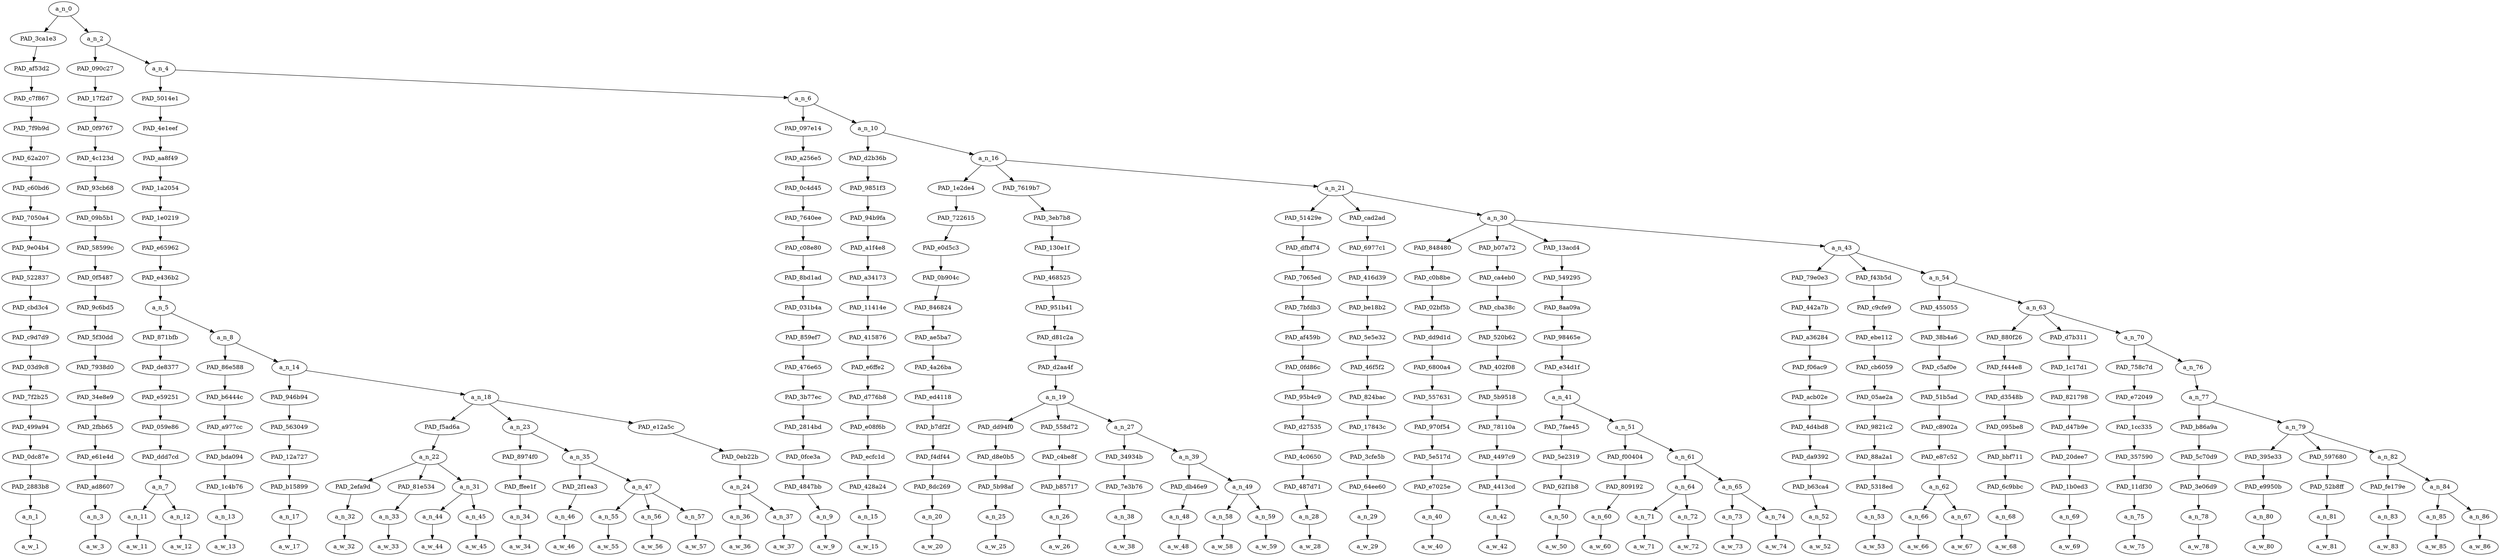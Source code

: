 strict digraph "" {
	a_n_0	[div_dir=-1,
		index=0,
		level=18,
		pos="3.1825237509645063,18!",
		text_span="[0, 1, 2, 3, 4, 5, 6, 7, 8, 9, 10, 11, 12, 13, 14, 15, 16, 17, 18, 19, 20, 21, 22, 23, 24, 25, 26, 27, 28, 29, 30, 31, 32, 33, 34, \
35, 36, 37, 38, 39, 40, 41, 42, 43, 44, 45, 46, 47, 48]",
		value=1.00000000];
	PAD_3ca1e3	[div_dir=-1,
		index=0,
		level=17,
		pos="0.0,17!",
		text_span="[0]",
		value=0.01261893];
	a_n_0 -> PAD_3ca1e3;
	a_n_2	[div_dir=-1,
		index=1,
		level=17,
		pos="6.365047501929013,17!",
		text_span="[1, 2, 3, 4, 5, 6, 7, 8, 9, 10, 11, 12, 13, 14, 15, 16, 17, 18, 19, 20, 21, 22, 23, 24, 25, 26, 27, 28, 29, 30, 31, 32, 33, 34, \
35, 36, 37, 38, 39, 40, 41, 42, 43, 44, 45, 46, 47, 48]",
		value=0.98727692];
	a_n_0 -> a_n_2;
	PAD_af53d2	[div_dir=-1,
		index=0,
		level=16,
		pos="0.0,16!",
		text_span="[0]",
		value=0.01261893];
	PAD_3ca1e3 -> PAD_af53d2;
	PAD_c7f867	[div_dir=-1,
		index=0,
		level=15,
		pos="0.0,15!",
		text_span="[0]",
		value=0.01261893];
	PAD_af53d2 -> PAD_c7f867;
	PAD_7f9b9d	[div_dir=-1,
		index=0,
		level=14,
		pos="0.0,14!",
		text_span="[0]",
		value=0.01261893];
	PAD_c7f867 -> PAD_7f9b9d;
	PAD_62a207	[div_dir=-1,
		index=0,
		level=13,
		pos="0.0,13!",
		text_span="[0]",
		value=0.01261893];
	PAD_7f9b9d -> PAD_62a207;
	PAD_c60bd6	[div_dir=-1,
		index=0,
		level=12,
		pos="0.0,12!",
		text_span="[0]",
		value=0.01261893];
	PAD_62a207 -> PAD_c60bd6;
	PAD_7050a4	[div_dir=-1,
		index=0,
		level=11,
		pos="0.0,11!",
		text_span="[0]",
		value=0.01261893];
	PAD_c60bd6 -> PAD_7050a4;
	PAD_9e04b4	[div_dir=-1,
		index=0,
		level=10,
		pos="0.0,10!",
		text_span="[0]",
		value=0.01261893];
	PAD_7050a4 -> PAD_9e04b4;
	PAD_522837	[div_dir=-1,
		index=0,
		level=9,
		pos="0.0,9!",
		text_span="[0]",
		value=0.01261893];
	PAD_9e04b4 -> PAD_522837;
	PAD_cbd3c4	[div_dir=-1,
		index=0,
		level=8,
		pos="0.0,8!",
		text_span="[0]",
		value=0.01261893];
	PAD_522837 -> PAD_cbd3c4;
	PAD_c9d7d9	[div_dir=-1,
		index=0,
		level=7,
		pos="0.0,7!",
		text_span="[0]",
		value=0.01261893];
	PAD_cbd3c4 -> PAD_c9d7d9;
	PAD_03d9c8	[div_dir=-1,
		index=0,
		level=6,
		pos="0.0,6!",
		text_span="[0]",
		value=0.01261893];
	PAD_c9d7d9 -> PAD_03d9c8;
	PAD_7f2b25	[div_dir=-1,
		index=0,
		level=5,
		pos="0.0,5!",
		text_span="[0]",
		value=0.01261893];
	PAD_03d9c8 -> PAD_7f2b25;
	PAD_499a94	[div_dir=-1,
		index=0,
		level=4,
		pos="0.0,4!",
		text_span="[0]",
		value=0.01261893];
	PAD_7f2b25 -> PAD_499a94;
	PAD_0dc87e	[div_dir=-1,
		index=0,
		level=3,
		pos="0.0,3!",
		text_span="[0]",
		value=0.01261893];
	PAD_499a94 -> PAD_0dc87e;
	PAD_2883b8	[div_dir=-1,
		index=0,
		level=2,
		pos="0.0,2!",
		text_span="[0]",
		value=0.01261893];
	PAD_0dc87e -> PAD_2883b8;
	a_n_1	[div_dir=-1,
		index=0,
		level=1,
		pos="0.0,1!",
		text_span="[0]",
		value=0.01261893];
	PAD_2883b8 -> a_n_1;
	a_w_1	[div_dir=0,
		index=0,
		level=0,
		pos="0,0!",
		text_span="[0]",
		value=there];
	a_n_1 -> a_w_1;
	PAD_090c27	[div_dir=1,
		index=1,
		level=16,
		pos="1.0,16!",
		text_span="[1]",
		value=0.01322833];
	a_n_2 -> PAD_090c27;
	a_n_4	[div_dir=-1,
		index=2,
		level=16,
		pos="11.730095003858025,16!",
		text_span="[2, 3, 4, 5, 6, 7, 8, 9, 10, 11, 12, 13, 14, 15, 16, 17, 18, 19, 20, 21, 22, 23, 24, 25, 26, 27, 28, 29, 30, 31, 32, 33, 34, 35, \
36, 37, 38, 39, 40, 41, 42, 43, 44, 45, 46, 47, 48]",
		value=0.97394465];
	a_n_2 -> a_n_4;
	PAD_17f2d7	[div_dir=1,
		index=1,
		level=15,
		pos="1.0,15!",
		text_span="[1]",
		value=0.01322833];
	PAD_090c27 -> PAD_17f2d7;
	PAD_0f9767	[div_dir=1,
		index=1,
		level=14,
		pos="1.0,14!",
		text_span="[1]",
		value=0.01322833];
	PAD_17f2d7 -> PAD_0f9767;
	PAD_4c123d	[div_dir=1,
		index=1,
		level=13,
		pos="1.0,13!",
		text_span="[1]",
		value=0.01322833];
	PAD_0f9767 -> PAD_4c123d;
	PAD_93cb68	[div_dir=1,
		index=1,
		level=12,
		pos="1.0,12!",
		text_span="[1]",
		value=0.01322833];
	PAD_4c123d -> PAD_93cb68;
	PAD_09b5b1	[div_dir=1,
		index=1,
		level=11,
		pos="1.0,11!",
		text_span="[1]",
		value=0.01322833];
	PAD_93cb68 -> PAD_09b5b1;
	PAD_58599c	[div_dir=1,
		index=1,
		level=10,
		pos="1.0,10!",
		text_span="[1]",
		value=0.01322833];
	PAD_09b5b1 -> PAD_58599c;
	PAD_0f5487	[div_dir=1,
		index=1,
		level=9,
		pos="1.0,9!",
		text_span="[1]",
		value=0.01322833];
	PAD_58599c -> PAD_0f5487;
	PAD_9c6bd5	[div_dir=1,
		index=1,
		level=8,
		pos="1.0,8!",
		text_span="[1]",
		value=0.01322833];
	PAD_0f5487 -> PAD_9c6bd5;
	PAD_5f30dd	[div_dir=1,
		index=1,
		level=7,
		pos="1.0,7!",
		text_span="[1]",
		value=0.01322833];
	PAD_9c6bd5 -> PAD_5f30dd;
	PAD_7938d0	[div_dir=1,
		index=1,
		level=6,
		pos="1.0,6!",
		text_span="[1]",
		value=0.01322833];
	PAD_5f30dd -> PAD_7938d0;
	PAD_34e8e9	[div_dir=1,
		index=1,
		level=5,
		pos="1.0,5!",
		text_span="[1]",
		value=0.01322833];
	PAD_7938d0 -> PAD_34e8e9;
	PAD_2fbb65	[div_dir=1,
		index=1,
		level=4,
		pos="1.0,4!",
		text_span="[1]",
		value=0.01322833];
	PAD_34e8e9 -> PAD_2fbb65;
	PAD_e61e4d	[div_dir=1,
		index=1,
		level=3,
		pos="1.0,3!",
		text_span="[1]",
		value=0.01322833];
	PAD_2fbb65 -> PAD_e61e4d;
	PAD_ad8607	[div_dir=1,
		index=1,
		level=2,
		pos="1.0,2!",
		text_span="[1]",
		value=0.01322833];
	PAD_e61e4d -> PAD_ad8607;
	a_n_3	[div_dir=1,
		index=1,
		level=1,
		pos="1.0,1!",
		text_span="[1]",
		value=0.01322833];
	PAD_ad8607 -> a_n_3;
	a_w_3	[div_dir=0,
		index=1,
		level=0,
		pos="1,0!",
		text_span="[1]",
		value=is];
	a_n_3 -> a_w_3;
	PAD_5014e1	[div_dir=1,
		index=2,
		level=15,
		pos="4.305555555555555,15!",
		text_span="[2, 3, 4, 5, 6, 7, 8, 9, 10, 11, 12, 13, 14, 15, 16]",
		value=0.35395622];
	a_n_4 -> PAD_5014e1;
	a_n_6	[div_dir=-1,
		index=3,
		level=15,
		pos="19.154634452160494,15!",
		text_span="[17, 18, 19, 20, 21, 22, 23, 24, 25, 26, 27, 28, 29, 30, 31, 32, 33, 34, 35, 36, 37, 38, 39, 40, 41, 42, 43, 44, 45, 46, 47, 48]",
		value=0.61987760];
	a_n_4 -> a_n_6;
	PAD_4e1eef	[div_dir=1,
		index=2,
		level=14,
		pos="4.305555555555555,14!",
		text_span="[2, 3, 4, 5, 6, 7, 8, 9, 10, 11, 12, 13, 14, 15, 16]",
		value=0.35395622];
	PAD_5014e1 -> PAD_4e1eef;
	PAD_aa8f49	[div_dir=1,
		index=2,
		level=13,
		pos="4.305555555555555,13!",
		text_span="[2, 3, 4, 5, 6, 7, 8, 9, 10, 11, 12, 13, 14, 15, 16]",
		value=0.35395622];
	PAD_4e1eef -> PAD_aa8f49;
	PAD_1a2054	[div_dir=1,
		index=2,
		level=12,
		pos="4.305555555555555,12!",
		text_span="[2, 3, 4, 5, 6, 7, 8, 9, 10, 11, 12, 13, 14, 15, 16]",
		value=0.35395622];
	PAD_aa8f49 -> PAD_1a2054;
	PAD_1e0219	[div_dir=1,
		index=2,
		level=11,
		pos="4.305555555555555,11!",
		text_span="[2, 3, 4, 5, 6, 7, 8, 9, 10, 11, 12, 13, 14, 15, 16]",
		value=0.35395622];
	PAD_1a2054 -> PAD_1e0219;
	PAD_e65962	[div_dir=1,
		index=2,
		level=10,
		pos="4.305555555555555,10!",
		text_span="[2, 3, 4, 5, 6, 7, 8, 9, 10, 11, 12, 13, 14, 15, 16]",
		value=0.35395622];
	PAD_1e0219 -> PAD_e65962;
	PAD_e436b2	[div_dir=1,
		index=2,
		level=9,
		pos="4.305555555555555,9!",
		text_span="[2, 3, 4, 5, 6, 7, 8, 9, 10, 11, 12, 13, 14, 15, 16]",
		value=0.35395622];
	PAD_e65962 -> PAD_e436b2;
	a_n_5	[div_dir=1,
		index=2,
		level=8,
		pos="4.305555555555555,8!",
		text_span="[2, 3, 4, 5, 6, 7, 8, 9, 10, 11, 12, 13, 14, 15, 16]",
		value=0.35395622];
	PAD_e436b2 -> a_n_5;
	PAD_871bfb	[div_dir=-1,
		index=2,
		level=7,
		pos="2.5,7!",
		text_span="[2, 3]",
		value=0.11842342];
	a_n_5 -> PAD_871bfb;
	a_n_8	[div_dir=1,
		index=3,
		level=7,
		pos="6.111111111111111,7!",
		text_span="[4, 5, 6, 7, 8, 9, 10, 11, 12, 13, 14, 15, 16]",
		value=0.23549326];
	a_n_5 -> a_n_8;
	PAD_de8377	[div_dir=-1,
		index=2,
		level=6,
		pos="2.5,6!",
		text_span="[2, 3]",
		value=0.11842342];
	PAD_871bfb -> PAD_de8377;
	PAD_e59251	[div_dir=-1,
		index=2,
		level=5,
		pos="2.5,5!",
		text_span="[2, 3]",
		value=0.11842342];
	PAD_de8377 -> PAD_e59251;
	PAD_059e86	[div_dir=-1,
		index=2,
		level=4,
		pos="2.5,4!",
		text_span="[2, 3]",
		value=0.11842342];
	PAD_e59251 -> PAD_059e86;
	PAD_ddd7cd	[div_dir=-1,
		index=2,
		level=3,
		pos="2.5,3!",
		text_span="[2, 3]",
		value=0.11842342];
	PAD_059e86 -> PAD_ddd7cd;
	a_n_7	[div_dir=-1,
		index=2,
		level=2,
		pos="2.5,2!",
		text_span="[2, 3]",
		value=0.11842342];
	PAD_ddd7cd -> a_n_7;
	a_n_11	[div_dir=1,
		index=2,
		level=1,
		pos="2.0,1!",
		text_span="[2]",
		value=0.01688045];
	a_n_7 -> a_n_11;
	a_n_12	[div_dir=-1,
		index=3,
		level=1,
		pos="3.0,1!",
		text_span="[3]",
		value=0.10147511];
	a_n_7 -> a_n_12;
	a_w_11	[div_dir=0,
		index=2,
		level=0,
		pos="2,0!",
		text_span="[2]",
		value=a];
	a_n_11 -> a_w_11;
	a_w_12	[div_dir=0,
		index=3,
		level=0,
		pos="3,0!",
		text_span="[3]",
		value=yid];
	a_n_12 -> a_w_12;
	PAD_86e588	[div_dir=-1,
		index=3,
		level=6,
		pos="4.0,6!",
		text_span="[4]",
		value=0.02625760];
	a_n_8 -> PAD_86e588;
	a_n_14	[div_dir=1,
		index=4,
		level=6,
		pos="8.222222222222221,6!",
		text_span="[5, 6, 7, 8, 9, 10, 11, 12, 13, 14, 15, 16]",
		value=0.20915876];
	a_n_8 -> a_n_14;
	PAD_b6444c	[div_dir=-1,
		index=3,
		level=5,
		pos="4.0,5!",
		text_span="[4]",
		value=0.02625760];
	PAD_86e588 -> PAD_b6444c;
	PAD_a977cc	[div_dir=-1,
		index=3,
		level=4,
		pos="4.0,4!",
		text_span="[4]",
		value=0.02625760];
	PAD_b6444c -> PAD_a977cc;
	PAD_bda094	[div_dir=-1,
		index=3,
		level=3,
		pos="4.0,3!",
		text_span="[4]",
		value=0.02625760];
	PAD_a977cc -> PAD_bda094;
	PAD_1c4b76	[div_dir=-1,
		index=3,
		level=2,
		pos="4.0,2!",
		text_span="[4]",
		value=0.02625760];
	PAD_bda094 -> PAD_1c4b76;
	a_n_13	[div_dir=-1,
		index=4,
		level=1,
		pos="4.0,1!",
		text_span="[4]",
		value=0.02625760];
	PAD_1c4b76 -> a_n_13;
	a_w_13	[div_dir=0,
		index=4,
		level=0,
		pos="4,0!",
		text_span="[4]",
		value=involved];
	a_n_13 -> a_w_13;
	PAD_946b94	[div_dir=-1,
		index=4,
		level=5,
		pos="5.0,5!",
		text_span="[5]",
		value=0.01380274];
	a_n_14 -> PAD_946b94;
	a_n_18	[div_dir=1,
		index=5,
		level=5,
		pos="11.444444444444445,5!",
		text_span="[6, 7, 8, 9, 10, 11, 12, 13, 14, 15, 16]",
		value=0.19527059];
	a_n_14 -> a_n_18;
	PAD_563049	[div_dir=-1,
		index=4,
		level=4,
		pos="5.0,4!",
		text_span="[5]",
		value=0.01380274];
	PAD_946b94 -> PAD_563049;
	PAD_12a727	[div_dir=-1,
		index=4,
		level=3,
		pos="5.0,3!",
		text_span="[5]",
		value=0.01380274];
	PAD_563049 -> PAD_12a727;
	PAD_b15899	[div_dir=-1,
		index=4,
		level=2,
		pos="5.0,2!",
		text_span="[5]",
		value=0.01380274];
	PAD_12a727 -> PAD_b15899;
	a_n_17	[div_dir=-1,
		index=5,
		level=1,
		pos="5.0,1!",
		text_span="[5]",
		value=0.01380274];
	PAD_b15899 -> a_n_17;
	a_w_17	[div_dir=0,
		index=5,
		level=0,
		pos="5,0!",
		text_span="[5]",
		value=in];
	a_n_17 -> a_w_17;
	PAD_f5ad6a	[div_dir=1,
		index=5,
		level=4,
		pos="7.833333333333333,4!",
		text_span="[6, 7, 8, 9]",
		value=0.06428043];
	a_n_18 -> PAD_f5ad6a;
	a_n_23	[div_dir=1,
		index=6,
		level=4,
		pos="11.0,4!",
		text_span="[10, 11, 12, 13, 14]",
		value=0.08959785];
	a_n_18 -> a_n_23;
	PAD_e12a5c	[div_dir=1,
		index=7,
		level=4,
		pos="15.5,4!",
		text_span="[15, 16]",
		value=0.04129915];
	a_n_18 -> PAD_e12a5c;
	a_n_22	[div_dir=1,
		index=5,
		level=3,
		pos="7.833333333333333,3!",
		text_span="[6, 7, 8, 9]",
		value=0.06428043];
	PAD_f5ad6a -> a_n_22;
	PAD_2efa9d	[div_dir=1,
		index=6,
		level=2,
		pos="8.0,2!",
		text_span="[8]",
		value=0.01971025];
	a_n_22 -> PAD_2efa9d;
	PAD_81e534	[div_dir=1,
		index=7,
		level=2,
		pos="9.0,2!",
		text_span="[9]",
		value=0.01976212];
	a_n_22 -> PAD_81e534;
	a_n_31	[div_dir=1,
		index=5,
		level=2,
		pos="6.5,2!",
		text_span="[6, 7]",
		value=0.02475933];
	a_n_22 -> a_n_31;
	a_n_32	[div_dir=1,
		index=8,
		level=1,
		pos="8.0,1!",
		text_span="[8]",
		value=0.01971025];
	PAD_2efa9d -> a_n_32;
	a_w_32	[div_dir=0,
		index=8,
		level=0,
		pos="8,0!",
		text_span="[8]",
		value=breaking];
	a_n_32 -> a_w_32;
	a_n_33	[div_dir=1,
		index=9,
		level=1,
		pos="9.0,1!",
		text_span="[9]",
		value=0.01976212];
	PAD_81e534 -> a_n_33;
	a_w_33	[div_dir=0,
		index=9,
		level=0,
		pos="9,0!",
		text_span="[9]",
		value=story];
	a_n_33 -> a_w_33;
	a_n_44	[div_dir=1,
		index=6,
		level=1,
		pos="6.0,1!",
		text_span="[6]",
		value=0.01125470];
	a_n_31 -> a_n_44;
	a_n_45	[div_dir=1,
		index=7,
		level=1,
		pos="7.0,1!",
		text_span="[7]",
		value=0.01346722];
	a_n_31 -> a_n_45;
	a_w_44	[div_dir=0,
		index=6,
		level=0,
		pos="6,0!",
		text_span="[6]",
		value=very];
	a_n_44 -> a_w_44;
	a_w_45	[div_dir=0,
		index=7,
		level=0,
		pos="7,0!",
		text_span="[7]",
		value=single];
	a_n_45 -> a_w_45;
	PAD_8974f0	[div_dir=1,
		index=6,
		level=3,
		pos="10.0,3!",
		text_span="[10]",
		value=0.01116683];
	a_n_23 -> PAD_8974f0;
	a_n_35	[div_dir=1,
		index=7,
		level=3,
		pos="12.0,3!",
		text_span="[11, 12, 13, 14]",
		value=0.07836369];
	a_n_23 -> a_n_35;
	PAD_ffee1f	[div_dir=1,
		index=8,
		level=2,
		pos="10.0,2!",
		text_span="[10]",
		value=0.01116683];
	PAD_8974f0 -> PAD_ffee1f;
	a_n_34	[div_dir=1,
		index=10,
		level=1,
		pos="10.0,1!",
		text_span="[10]",
		value=0.01116683];
	PAD_ffee1f -> a_n_34;
	a_w_34	[div_dir=0,
		index=10,
		level=0,
		pos="10,0!",
		text_span="[10]",
		value=out];
	a_n_34 -> a_w_34;
	PAD_2f1ea3	[div_dir=1,
		index=9,
		level=2,
		pos="11.0,2!",
		text_span="[11]",
		value=0.00943707];
	a_n_35 -> PAD_2f1ea3;
	a_n_47	[div_dir=1,
		index=10,
		level=2,
		pos="13.0,2!",
		text_span="[12, 13, 14]",
		value=0.06885879];
	a_n_35 -> a_n_47;
	a_n_46	[div_dir=1,
		index=11,
		level=1,
		pos="11.0,1!",
		text_span="[11]",
		value=0.00943707];
	PAD_2f1ea3 -> a_n_46;
	a_w_46	[div_dir=0,
		index=11,
		level=0,
		pos="11,0!",
		text_span="[11]",
		value=of];
	a_n_46 -> a_w_46;
	a_n_55	[div_dir=1,
		index=12,
		level=1,
		pos="12.0,1!",
		text_span="[12]",
		value=0.01263789];
	a_n_47 -> a_n_55;
	a_n_56	[div_dir=-1,
		index=13,
		level=1,
		pos="13.0,1!",
		text_span="[13]",
		value=0.03029195];
	a_n_47 -> a_n_56;
	a_n_57	[div_dir=1,
		index=14,
		level=1,
		pos="14.0,1!",
		text_span="[14]",
		value=0.02585670];
	a_n_47 -> a_n_57;
	a_w_55	[div_dir=0,
		index=12,
		level=0,
		pos="12,0!",
		text_span="[12]",
		value=the];
	a_n_55 -> a_w_55;
	a_w_56	[div_dir=0,
		index=13,
		level=0,
		pos="13,0!",
		text_span="[13]",
		value=white];
	a_n_56 -> a_w_56;
	a_w_57	[div_dir=0,
		index=14,
		level=0,
		pos="14,0!",
		text_span="[14]",
		value=house];
	a_n_57 -> a_w_57;
	PAD_0eb22b	[div_dir=1,
		index=8,
		level=3,
		pos="15.5,3!",
		text_span="[15, 16]",
		value=0.04129915];
	PAD_e12a5c -> PAD_0eb22b;
	a_n_24	[div_dir=1,
		index=11,
		level=2,
		pos="15.5,2!",
		text_span="[15, 16]",
		value=0.04129915];
	PAD_0eb22b -> a_n_24;
	a_n_36	[div_dir=1,
		index=15,
		level=1,
		pos="15.0,1!",
		text_span="[15]",
		value=0.01453785];
	a_n_24 -> a_n_36;
	a_n_37	[div_dir=1,
		index=16,
		level=1,
		pos="16.0,1!",
		text_span="[16]",
		value=0.02671797];
	a_n_24 -> a_n_37;
	a_w_36	[div_dir=0,
		index=15,
		level=0,
		pos="15,0!",
		text_span="[15]",
		value=it];
	a_n_36 -> a_w_36;
	a_w_37	[div_dir=0,
		index=16,
		level=0,
		pos="16,0!",
		text_span="[16]",
		value=interesting];
	a_n_37 -> a_w_37;
	PAD_097e14	[div_dir=1,
		index=3,
		level=14,
		pos="17.0,14!",
		text_span="[17]",
		value=0.02983910];
	a_n_6 -> PAD_097e14;
	a_n_10	[div_dir=-1,
		index=4,
		level=14,
		pos="21.309268904320987,14!",
		text_span="[18, 19, 20, 21, 22, 23, 24, 25, 26, 27, 28, 29, 30, 31, 32, 33, 34, 35, 36, 37, 38, 39, 40, 41, 42, 43, 44, 45, 46, 47, 48]",
		value=0.58987976];
	a_n_6 -> a_n_10;
	PAD_a256e5	[div_dir=1,
		index=3,
		level=13,
		pos="17.0,13!",
		text_span="[17]",
		value=0.02983910];
	PAD_097e14 -> PAD_a256e5;
	PAD_0c4d45	[div_dir=1,
		index=3,
		level=12,
		pos="17.0,12!",
		text_span="[17]",
		value=0.02983910];
	PAD_a256e5 -> PAD_0c4d45;
	PAD_7640ee	[div_dir=1,
		index=3,
		level=11,
		pos="17.0,11!",
		text_span="[17]",
		value=0.02983910];
	PAD_0c4d45 -> PAD_7640ee;
	PAD_c08e80	[div_dir=1,
		index=3,
		level=10,
		pos="17.0,10!",
		text_span="[17]",
		value=0.02983910];
	PAD_7640ee -> PAD_c08e80;
	PAD_8bd1ad	[div_dir=1,
		index=3,
		level=9,
		pos="17.0,9!",
		text_span="[17]",
		value=0.02983910];
	PAD_c08e80 -> PAD_8bd1ad;
	PAD_031b4a	[div_dir=1,
		index=3,
		level=8,
		pos="17.0,8!",
		text_span="[17]",
		value=0.02983910];
	PAD_8bd1ad -> PAD_031b4a;
	PAD_859ef7	[div_dir=1,
		index=4,
		level=7,
		pos="17.0,7!",
		text_span="[17]",
		value=0.02983910];
	PAD_031b4a -> PAD_859ef7;
	PAD_476e65	[div_dir=1,
		index=5,
		level=6,
		pos="17.0,6!",
		text_span="[17]",
		value=0.02983910];
	PAD_859ef7 -> PAD_476e65;
	PAD_3b77ec	[div_dir=1,
		index=6,
		level=5,
		pos="17.0,5!",
		text_span="[17]",
		value=0.02983910];
	PAD_476e65 -> PAD_3b77ec;
	PAD_2814bd	[div_dir=1,
		index=8,
		level=4,
		pos="17.0,4!",
		text_span="[17]",
		value=0.02983910];
	PAD_3b77ec -> PAD_2814bd;
	PAD_0fce3a	[div_dir=1,
		index=9,
		level=3,
		pos="17.0,3!",
		text_span="[17]",
		value=0.02983910];
	PAD_2814bd -> PAD_0fce3a;
	PAD_4847bb	[div_dir=1,
		index=12,
		level=2,
		pos="17.0,2!",
		text_span="[17]",
		value=0.02983910];
	PAD_0fce3a -> PAD_4847bb;
	a_n_9	[div_dir=1,
		index=17,
		level=1,
		pos="17.0,1!",
		text_span="[17]",
		value=0.02983910];
	PAD_4847bb -> a_n_9;
	a_w_9	[div_dir=0,
		index=17,
		level=0,
		pos="17,0!",
		text_span="[17]",
		value=that];
	a_n_9 -> a_w_9;
	PAD_d2b36b	[div_dir=-1,
		index=4,
		level=13,
		pos="18.0,13!",
		text_span="[18]",
		value=0.12116012];
	a_n_10 -> PAD_d2b36b;
	a_n_16	[div_dir=1,
		index=5,
		level=13,
		pos="24.618537808641975,13!",
		text_span="[19, 20, 21, 22, 23, 24, 25, 26, 27, 28, 29, 30, 31, 32, 33, 34, 35, 36, 37, 38, 39, 40, 41, 42, 43, 44, 45, 46, 47, 48]",
		value=0.46852657];
	a_n_10 -> a_n_16;
	PAD_9851f3	[div_dir=-1,
		index=4,
		level=12,
		pos="18.0,12!",
		text_span="[18]",
		value=0.12116012];
	PAD_d2b36b -> PAD_9851f3;
	PAD_94b9fa	[div_dir=-1,
		index=4,
		level=11,
		pos="18.0,11!",
		text_span="[18]",
		value=0.12116012];
	PAD_9851f3 -> PAD_94b9fa;
	PAD_a1f4e8	[div_dir=-1,
		index=4,
		level=10,
		pos="18.0,10!",
		text_span="[18]",
		value=0.12116012];
	PAD_94b9fa -> PAD_a1f4e8;
	PAD_a34173	[div_dir=-1,
		index=4,
		level=9,
		pos="18.0,9!",
		text_span="[18]",
		value=0.12116012];
	PAD_a1f4e8 -> PAD_a34173;
	PAD_11414e	[div_dir=-1,
		index=4,
		level=8,
		pos="18.0,8!",
		text_span="[18]",
		value=0.12116012];
	PAD_a34173 -> PAD_11414e;
	PAD_415876	[div_dir=-1,
		index=5,
		level=7,
		pos="18.0,7!",
		text_span="[18]",
		value=0.12116012];
	PAD_11414e -> PAD_415876;
	PAD_e6ffe2	[div_dir=-1,
		index=6,
		level=6,
		pos="18.0,6!",
		text_span="[18]",
		value=0.12116012];
	PAD_415876 -> PAD_e6ffe2;
	PAD_d776b8	[div_dir=-1,
		index=7,
		level=5,
		pos="18.0,5!",
		text_span="[18]",
		value=0.12116012];
	PAD_e6ffe2 -> PAD_d776b8;
	PAD_e08f6b	[div_dir=-1,
		index=9,
		level=4,
		pos="18.0,4!",
		text_span="[18]",
		value=0.12116012];
	PAD_d776b8 -> PAD_e08f6b;
	PAD_ecfc1d	[div_dir=-1,
		index=10,
		level=3,
		pos="18.0,3!",
		text_span="[18]",
		value=0.12116012];
	PAD_e08f6b -> PAD_ecfc1d;
	PAD_428a24	[div_dir=-1,
		index=13,
		level=2,
		pos="18.0,2!",
		text_span="[18]",
		value=0.12116012];
	PAD_ecfc1d -> PAD_428a24;
	a_n_15	[div_dir=-1,
		index=18,
		level=1,
		pos="18.0,1!",
		text_span="[18]",
		value=0.12116012];
	PAD_428a24 -> a_n_15;
	a_w_15	[div_dir=0,
		index=18,
		level=0,
		pos="18,0!",
		text_span="[18]",
		value=jews];
	a_n_15 -> a_w_15;
	PAD_1e2de4	[div_dir=1,
		index=6,
		level=12,
		pos="25.0,12!",
		text_span="[25]",
		value=0.01064481];
	a_n_16 -> PAD_1e2de4;
	PAD_7619b7	[div_dir=1,
		index=5,
		level=12,
		pos="20.291666666666668,12!",
		text_span="[19, 20, 21, 22, 23, 24]",
		value=0.11198566];
	a_n_16 -> PAD_7619b7;
	a_n_21	[div_dir=-1,
		index=7,
		level=12,
		pos="28.563946759259256,12!",
		text_span="[26, 27, 28, 29, 30, 31, 32, 33, 34, 35, 36, 37, 38, 39, 40, 41, 42, 43, 44, 45, 46, 47, 48]",
		value=0.34588766];
	a_n_16 -> a_n_21;
	PAD_722615	[div_dir=1,
		index=6,
		level=11,
		pos="25.0,11!",
		text_span="[25]",
		value=0.01064481];
	PAD_1e2de4 -> PAD_722615;
	PAD_e0d5c3	[div_dir=1,
		index=6,
		level=10,
		pos="25.0,10!",
		text_span="[25]",
		value=0.01064481];
	PAD_722615 -> PAD_e0d5c3;
	PAD_0b904c	[div_dir=1,
		index=6,
		level=9,
		pos="25.0,9!",
		text_span="[25]",
		value=0.01064481];
	PAD_e0d5c3 -> PAD_0b904c;
	PAD_846824	[div_dir=1,
		index=6,
		level=8,
		pos="25.0,8!",
		text_span="[25]",
		value=0.01064481];
	PAD_0b904c -> PAD_846824;
	PAD_ae5ba7	[div_dir=1,
		index=7,
		level=7,
		pos="25.0,7!",
		text_span="[25]",
		value=0.01064481];
	PAD_846824 -> PAD_ae5ba7;
	PAD_4a26ba	[div_dir=1,
		index=8,
		level=6,
		pos="25.0,6!",
		text_span="[25]",
		value=0.01064481];
	PAD_ae5ba7 -> PAD_4a26ba;
	PAD_ed4118	[div_dir=1,
		index=9,
		level=5,
		pos="25.0,5!",
		text_span="[25]",
		value=0.01064481];
	PAD_4a26ba -> PAD_ed4118;
	PAD_b7df2f	[div_dir=1,
		index=13,
		level=4,
		pos="25.0,4!",
		text_span="[25]",
		value=0.01064481];
	PAD_ed4118 -> PAD_b7df2f;
	PAD_f4df44	[div_dir=1,
		index=15,
		level=3,
		pos="25.0,3!",
		text_span="[25]",
		value=0.01064481];
	PAD_b7df2f -> PAD_f4df44;
	PAD_8dc269	[div_dir=1,
		index=19,
		level=2,
		pos="25.0,2!",
		text_span="[25]",
		value=0.01064481];
	PAD_f4df44 -> PAD_8dc269;
	a_n_20	[div_dir=1,
		index=25,
		level=1,
		pos="25.0,1!",
		text_span="[25]",
		value=0.01064481];
	PAD_8dc269 -> a_n_20;
	a_w_20	[div_dir=0,
		index=25,
		level=0,
		pos="25,0!",
		text_span="[25]",
		value=but];
	a_n_20 -> a_w_20;
	PAD_3eb7b8	[div_dir=1,
		index=5,
		level=11,
		pos="20.291666666666668,11!",
		text_span="[19, 20, 21, 22, 23, 24]",
		value=0.11198566];
	PAD_7619b7 -> PAD_3eb7b8;
	PAD_130e1f	[div_dir=1,
		index=5,
		level=10,
		pos="20.291666666666668,10!",
		text_span="[19, 20, 21, 22, 23, 24]",
		value=0.11198566];
	PAD_3eb7b8 -> PAD_130e1f;
	PAD_468525	[div_dir=1,
		index=5,
		level=9,
		pos="20.291666666666668,9!",
		text_span="[19, 20, 21, 22, 23, 24]",
		value=0.11198566];
	PAD_130e1f -> PAD_468525;
	PAD_951b41	[div_dir=1,
		index=5,
		level=8,
		pos="20.291666666666668,8!",
		text_span="[19, 20, 21, 22, 23, 24]",
		value=0.11198566];
	PAD_468525 -> PAD_951b41;
	PAD_d81c2a	[div_dir=1,
		index=6,
		level=7,
		pos="20.291666666666668,7!",
		text_span="[19, 20, 21, 22, 23, 24]",
		value=0.11198566];
	PAD_951b41 -> PAD_d81c2a;
	PAD_d2aa4f	[div_dir=1,
		index=7,
		level=6,
		pos="20.291666666666668,6!",
		text_span="[19, 20, 21, 22, 23, 24]",
		value=0.11198566];
	PAD_d81c2a -> PAD_d2aa4f;
	a_n_19	[div_dir=1,
		index=8,
		level=5,
		pos="20.291666666666668,5!",
		text_span="[19, 20, 21, 22, 23, 24]",
		value=0.11198566];
	PAD_d2aa4f -> a_n_19;
	PAD_dd94f0	[div_dir=1,
		index=10,
		level=4,
		pos="19.0,4!",
		text_span="[19]",
		value=0.02798391];
	a_n_19 -> PAD_dd94f0;
	PAD_558d72	[div_dir=1,
		index=11,
		level=4,
		pos="20.0,4!",
		text_span="[20]",
		value=0.01350309];
	a_n_19 -> PAD_558d72;
	a_n_27	[div_dir=-1,
		index=12,
		level=4,
		pos="21.875,4!",
		text_span="[21, 22, 23, 24]",
		value=0.07048626];
	a_n_19 -> a_n_27;
	PAD_d8e0b5	[div_dir=1,
		index=11,
		level=3,
		pos="19.0,3!",
		text_span="[19]",
		value=0.02798391];
	PAD_dd94f0 -> PAD_d8e0b5;
	PAD_5b98af	[div_dir=1,
		index=14,
		level=2,
		pos="19.0,2!",
		text_span="[19]",
		value=0.02798391];
	PAD_d8e0b5 -> PAD_5b98af;
	a_n_25	[div_dir=1,
		index=19,
		level=1,
		pos="19.0,1!",
		text_span="[19]",
		value=0.02798391];
	PAD_5b98af -> a_n_25;
	a_w_25	[div_dir=0,
		index=19,
		level=0,
		pos="19,0!",
		text_span="[19]",
		value=are];
	a_n_25 -> a_w_25;
	PAD_c4be8f	[div_dir=1,
		index=12,
		level=3,
		pos="20.0,3!",
		text_span="[20]",
		value=0.01350309];
	PAD_558d72 -> PAD_c4be8f;
	PAD_b85717	[div_dir=1,
		index=15,
		level=2,
		pos="20.0,2!",
		text_span="[20]",
		value=0.01350309];
	PAD_c4be8f -> PAD_b85717;
	a_n_26	[div_dir=1,
		index=20,
		level=1,
		pos="20.0,1!",
		text_span="[20]",
		value=0.01350309];
	PAD_b85717 -> a_n_26;
	a_w_26	[div_dir=0,
		index=20,
		level=0,
		pos="20,0!",
		text_span="[20]",
		value=over];
	a_n_26 -> a_w_26;
	PAD_34934b	[div_dir=1,
		index=13,
		level=3,
		pos="21.0,3!",
		text_span="[21]",
		value=0.01855856];
	a_n_27 -> PAD_34934b;
	a_n_39	[div_dir=-1,
		index=14,
		level=3,
		pos="22.75,3!",
		text_span="[22, 23, 24]",
		value=0.05190541];
	a_n_27 -> a_n_39;
	PAD_7e3b76	[div_dir=1,
		index=16,
		level=2,
		pos="21.0,2!",
		text_span="[21]",
		value=0.01855856];
	PAD_34934b -> PAD_7e3b76;
	a_n_38	[div_dir=1,
		index=21,
		level=1,
		pos="21.0,1!",
		text_span="[21]",
		value=0.01855856];
	PAD_7e3b76 -> a_n_38;
	a_w_38	[div_dir=0,
		index=21,
		level=0,
		pos="21,0!",
		text_span="[21]",
		value=represented];
	a_n_38 -> a_w_38;
	PAD_db46e9	[div_dir=-1,
		index=17,
		level=2,
		pos="22.0,2!",
		text_span="[22]",
		value=0.00932144];
	a_n_39 -> PAD_db46e9;
	a_n_49	[div_dir=-1,
		index=18,
		level=2,
		pos="23.5,2!",
		text_span="[23, 24]",
		value=0.04253333];
	a_n_39 -> a_n_49;
	a_n_48	[div_dir=-1,
		index=22,
		level=1,
		pos="22.0,1!",
		text_span="[22]",
		value=0.00932144];
	PAD_db46e9 -> a_n_48;
	a_w_48	[div_dir=0,
		index=22,
		level=0,
		pos="22,0!",
		text_span="[22]",
		value=in1];
	a_n_48 -> a_w_48;
	a_n_58	[div_dir=-1,
		index=23,
		level=1,
		pos="23.0,1!",
		text_span="[23]",
		value=0.01819208];
	a_n_49 -> a_n_58;
	a_n_59	[div_dir=-1,
		index=24,
		level=1,
		pos="24.0,1!",
		text_span="[24]",
		value=0.02428191];
	a_n_49 -> a_n_59;
	a_w_58	[div_dir=0,
		index=23,
		level=0,
		pos="23,0!",
		text_span="[23]",
		value=our];
	a_n_58 -> a_w_58;
	a_w_59	[div_dir=0,
		index=24,
		level=0,
		pos="24,0!",
		text_span="[24]",
		value=government];
	a_n_59 -> a_w_59;
	PAD_51429e	[div_dir=-1,
		index=7,
		level=11,
		pos="26.0,11!",
		text_span="[26]",
		value=0.00846031];
	a_n_21 -> PAD_51429e;
	PAD_cad2ad	[div_dir=-1,
		index=8,
		level=11,
		pos="27.0,11!",
		text_span="[27]",
		value=0.01322965];
	a_n_21 -> PAD_cad2ad;
	a_n_30	[div_dir=-1,
		index=9,
		level=11,
		pos="32.69184027777778,11!",
		text_span="[28, 29, 30, 31, 32, 33, 34, 35, 36, 37, 38, 39, 40, 41, 42, 43, 44, 45, 46, 47, 48]",
		value=0.32419522];
	a_n_21 -> a_n_30;
	PAD_dfbf74	[div_dir=-1,
		index=7,
		level=10,
		pos="26.0,10!",
		text_span="[26]",
		value=0.00846031];
	PAD_51429e -> PAD_dfbf74;
	PAD_7065ed	[div_dir=-1,
		index=7,
		level=9,
		pos="26.0,9!",
		text_span="[26]",
		value=0.00846031];
	PAD_dfbf74 -> PAD_7065ed;
	PAD_7bfdb3	[div_dir=-1,
		index=7,
		level=8,
		pos="26.0,8!",
		text_span="[26]",
		value=0.00846031];
	PAD_7065ed -> PAD_7bfdb3;
	PAD_af459b	[div_dir=-1,
		index=8,
		level=7,
		pos="26.0,7!",
		text_span="[26]",
		value=0.00846031];
	PAD_7bfdb3 -> PAD_af459b;
	PAD_0fd86c	[div_dir=-1,
		index=9,
		level=6,
		pos="26.0,6!",
		text_span="[26]",
		value=0.00846031];
	PAD_af459b -> PAD_0fd86c;
	PAD_95b4c9	[div_dir=-1,
		index=10,
		level=5,
		pos="26.0,5!",
		text_span="[26]",
		value=0.00846031];
	PAD_0fd86c -> PAD_95b4c9;
	PAD_d27535	[div_dir=-1,
		index=14,
		level=4,
		pos="26.0,4!",
		text_span="[26]",
		value=0.00846031];
	PAD_95b4c9 -> PAD_d27535;
	PAD_4c0650	[div_dir=-1,
		index=16,
		level=3,
		pos="26.0,3!",
		text_span="[26]",
		value=0.00846031];
	PAD_d27535 -> PAD_4c0650;
	PAD_487d71	[div_dir=-1,
		index=20,
		level=2,
		pos="26.0,2!",
		text_span="[26]",
		value=0.00846031];
	PAD_4c0650 -> PAD_487d71;
	a_n_28	[div_dir=-1,
		index=26,
		level=1,
		pos="26.0,1!",
		text_span="[26]",
		value=0.00846031];
	PAD_487d71 -> a_n_28;
	a_w_28	[div_dir=0,
		index=26,
		level=0,
		pos="26,0!",
		text_span="[26]",
		value=can];
	a_n_28 -> a_w_28;
	PAD_6977c1	[div_dir=-1,
		index=8,
		level=10,
		pos="27.0,10!",
		text_span="[27]",
		value=0.01322965];
	PAD_cad2ad -> PAD_6977c1;
	PAD_416d39	[div_dir=-1,
		index=8,
		level=9,
		pos="27.0,9!",
		text_span="[27]",
		value=0.01322965];
	PAD_6977c1 -> PAD_416d39;
	PAD_be18b2	[div_dir=-1,
		index=8,
		level=8,
		pos="27.0,8!",
		text_span="[27]",
		value=0.01322965];
	PAD_416d39 -> PAD_be18b2;
	PAD_5e5e32	[div_dir=-1,
		index=9,
		level=7,
		pos="27.0,7!",
		text_span="[27]",
		value=0.01322965];
	PAD_be18b2 -> PAD_5e5e32;
	PAD_46f5f2	[div_dir=-1,
		index=10,
		level=6,
		pos="27.0,6!",
		text_span="[27]",
		value=0.01322965];
	PAD_5e5e32 -> PAD_46f5f2;
	PAD_824bac	[div_dir=-1,
		index=11,
		level=5,
		pos="27.0,5!",
		text_span="[27]",
		value=0.01322965];
	PAD_46f5f2 -> PAD_824bac;
	PAD_17843c	[div_dir=-1,
		index=15,
		level=4,
		pos="27.0,4!",
		text_span="[27]",
		value=0.01322965];
	PAD_824bac -> PAD_17843c;
	PAD_3cfe5b	[div_dir=-1,
		index=17,
		level=3,
		pos="27.0,3!",
		text_span="[27]",
		value=0.01322965];
	PAD_17843c -> PAD_3cfe5b;
	PAD_64ee60	[div_dir=-1,
		index=21,
		level=2,
		pos="27.0,2!",
		text_span="[27]",
		value=0.01322965];
	PAD_3cfe5b -> PAD_64ee60;
	a_n_29	[div_dir=-1,
		index=27,
		level=1,
		pos="27.0,1!",
		text_span="[27]",
		value=0.01322965];
	PAD_64ee60 -> a_n_29;
	a_w_29	[div_dir=0,
		index=27,
		level=0,
		pos="27,0!",
		text_span="[27]",
		value=somehow];
	a_n_29 -> a_w_29;
	PAD_848480	[div_dir=-1,
		index=9,
		level=10,
		pos="28.0,10!",
		text_span="[28]",
		value=0.01092519];
	a_n_30 -> PAD_848480;
	PAD_b07a72	[div_dir=1,
		index=11,
		level=10,
		pos="35.0,10!",
		text_span="[35]",
		value=0.01237123];
	a_n_30 -> PAD_b07a72;
	PAD_13acd4	[div_dir=-1,
		index=10,
		level=10,
		pos="30.125,10!",
		text_span="[29, 30, 31, 32, 33, 34]",
		value=0.08153669];
	a_n_30 -> PAD_13acd4;
	a_n_43	[div_dir=1,
		index=12,
		level=10,
		pos="37.64236111111111,10!",
		text_span="[36, 37, 38, 39, 40, 41, 42, 43, 44, 45, 46, 47, 48]",
		value=0.21936178];
	a_n_30 -> a_n_43;
	PAD_c0b8be	[div_dir=-1,
		index=9,
		level=9,
		pos="28.0,9!",
		text_span="[28]",
		value=0.01092519];
	PAD_848480 -> PAD_c0b8be;
	PAD_02bf5b	[div_dir=-1,
		index=9,
		level=8,
		pos="28.0,8!",
		text_span="[28]",
		value=0.01092519];
	PAD_c0b8be -> PAD_02bf5b;
	PAD_dd9d1d	[div_dir=-1,
		index=10,
		level=7,
		pos="28.0,7!",
		text_span="[28]",
		value=0.01092519];
	PAD_02bf5b -> PAD_dd9d1d;
	PAD_6800a4	[div_dir=-1,
		index=11,
		level=6,
		pos="28.0,6!",
		text_span="[28]",
		value=0.01092519];
	PAD_dd9d1d -> PAD_6800a4;
	PAD_557631	[div_dir=-1,
		index=12,
		level=5,
		pos="28.0,5!",
		text_span="[28]",
		value=0.01092519];
	PAD_6800a4 -> PAD_557631;
	PAD_970f54	[div_dir=-1,
		index=16,
		level=4,
		pos="28.0,4!",
		text_span="[28]",
		value=0.01092519];
	PAD_557631 -> PAD_970f54;
	PAD_5e517d	[div_dir=-1,
		index=18,
		level=3,
		pos="28.0,3!",
		text_span="[28]",
		value=0.01092519];
	PAD_970f54 -> PAD_5e517d;
	PAD_e7025e	[div_dir=-1,
		index=22,
		level=2,
		pos="28.0,2!",
		text_span="[28]",
		value=0.01092519];
	PAD_5e517d -> PAD_e7025e;
	a_n_40	[div_dir=-1,
		index=28,
		level=1,
		pos="28.0,1!",
		text_span="[28]",
		value=0.01092519];
	PAD_e7025e -> a_n_40;
	a_w_40	[div_dir=0,
		index=28,
		level=0,
		pos="28,0!",
		text_span="[28]",
		value=avoid];
	a_n_40 -> a_w_40;
	PAD_ca4eb0	[div_dir=1,
		index=11,
		level=9,
		pos="35.0,9!",
		text_span="[35]",
		value=0.01237123];
	PAD_b07a72 -> PAD_ca4eb0;
	PAD_cba38c	[div_dir=1,
		index=11,
		level=8,
		pos="35.0,8!",
		text_span="[35]",
		value=0.01237123];
	PAD_ca4eb0 -> PAD_cba38c;
	PAD_520b62	[div_dir=1,
		index=12,
		level=7,
		pos="35.0,7!",
		text_span="[35]",
		value=0.01237123];
	PAD_cba38c -> PAD_520b62;
	PAD_402f08	[div_dir=1,
		index=13,
		level=6,
		pos="35.0,6!",
		text_span="[35]",
		value=0.01237123];
	PAD_520b62 -> PAD_402f08;
	PAD_5b9518	[div_dir=1,
		index=14,
		level=5,
		pos="35.0,5!",
		text_span="[35]",
		value=0.01237123];
	PAD_402f08 -> PAD_5b9518;
	PAD_78110a	[div_dir=1,
		index=19,
		level=4,
		pos="35.0,4!",
		text_span="[35]",
		value=0.01237123];
	PAD_5b9518 -> PAD_78110a;
	PAD_4497c9	[div_dir=1,
		index=22,
		level=3,
		pos="35.0,3!",
		text_span="[35]",
		value=0.01237123];
	PAD_78110a -> PAD_4497c9;
	PAD_4413cd	[div_dir=1,
		index=27,
		level=2,
		pos="35.0,2!",
		text_span="[35]",
		value=0.01237123];
	PAD_4497c9 -> PAD_4413cd;
	a_n_42	[div_dir=1,
		index=35,
		level=1,
		pos="35.0,1!",
		text_span="[35]",
		value=0.01237123];
	PAD_4413cd -> a_n_42;
	a_w_42	[div_dir=0,
		index=35,
		level=0,
		pos="35,0!",
		text_span="[35]",
		value=it1];
	a_n_42 -> a_w_42;
	PAD_549295	[div_dir=-1,
		index=10,
		level=9,
		pos="30.125,9!",
		text_span="[29, 30, 31, 32, 33, 34]",
		value=0.08153669];
	PAD_13acd4 -> PAD_549295;
	PAD_8aa09a	[div_dir=-1,
		index=10,
		level=8,
		pos="30.125,8!",
		text_span="[29, 30, 31, 32, 33, 34]",
		value=0.08153669];
	PAD_549295 -> PAD_8aa09a;
	PAD_98465e	[div_dir=-1,
		index=11,
		level=7,
		pos="30.125,7!",
		text_span="[29, 30, 31, 32, 33, 34]",
		value=0.08153669];
	PAD_8aa09a -> PAD_98465e;
	PAD_e34d1f	[div_dir=-1,
		index=12,
		level=6,
		pos="30.125,6!",
		text_span="[29, 30, 31, 32, 33, 34]",
		value=0.08153669];
	PAD_98465e -> PAD_e34d1f;
	a_n_41	[div_dir=-1,
		index=13,
		level=5,
		pos="30.125,5!",
		text_span="[29, 30, 31, 32, 33, 34]",
		value=0.08153669];
	PAD_e34d1f -> a_n_41;
	PAD_7fae45	[div_dir=-1,
		index=17,
		level=4,
		pos="29.0,4!",
		text_span="[29]",
		value=0.01146486];
	a_n_41 -> PAD_7fae45;
	a_n_51	[div_dir=-1,
		index=18,
		level=4,
		pos="31.25,4!",
		text_span="[30, 31, 32, 33, 34]",
		value=0.07001043];
	a_n_41 -> a_n_51;
	PAD_5e2319	[div_dir=-1,
		index=19,
		level=3,
		pos="29.0,3!",
		text_span="[29]",
		value=0.01146486];
	PAD_7fae45 -> PAD_5e2319;
	PAD_62f1b8	[div_dir=-1,
		index=23,
		level=2,
		pos="29.0,2!",
		text_span="[29]",
		value=0.01146486];
	PAD_5e2319 -> PAD_62f1b8;
	a_n_50	[div_dir=-1,
		index=29,
		level=1,
		pos="29.0,1!",
		text_span="[29]",
		value=0.01146486];
	PAD_62f1b8 -> a_n_50;
	a_w_50	[div_dir=0,
		index=29,
		level=0,
		pos="29,0!",
		text_span="[29]",
		value=blame];
	a_n_50 -> a_w_50;
	PAD_f00404	[div_dir=-1,
		index=20,
		level=3,
		pos="30.0,3!",
		text_span="[30]",
		value=0.00717778];
	a_n_51 -> PAD_f00404;
	a_n_61	[div_dir=-1,
		index=21,
		level=3,
		pos="32.5,3!",
		text_span="[31, 32, 33, 34]",
		value=0.06276464];
	a_n_51 -> a_n_61;
	PAD_809192	[div_dir=-1,
		index=24,
		level=2,
		pos="30.0,2!",
		text_span="[30]",
		value=0.00717778];
	PAD_f00404 -> PAD_809192;
	a_n_60	[div_dir=-1,
		index=30,
		level=1,
		pos="30.0,1!",
		text_span="[30]",
		value=0.00717778];
	PAD_809192 -> a_n_60;
	a_w_60	[div_dir=0,
		index=30,
		level=0,
		pos="30,0!",
		text_span="[30]",
		value=for];
	a_n_60 -> a_w_60;
	a_n_64	[div_dir=-1,
		index=25,
		level=2,
		pos="31.5,2!",
		text_span="[31, 32]",
		value=0.02727480];
	a_n_61 -> a_n_64;
	a_n_65	[div_dir=-1,
		index=26,
		level=2,
		pos="33.5,2!",
		text_span="[33, 34]",
		value=0.03541558];
	a_n_61 -> a_n_65;
	a_n_71	[div_dir=-1,
		index=31,
		level=1,
		pos="31.0,1!",
		text_span="[31]",
		value=0.00903988];
	a_n_64 -> a_n_71;
	a_n_72	[div_dir=-1,
		index=32,
		level=1,
		pos="32.0,1!",
		text_span="[32]",
		value=0.01820414];
	a_n_64 -> a_n_72;
	a_w_71	[div_dir=0,
		index=31,
		level=0,
		pos="31,0!",
		text_span="[31]",
		value=any];
	a_n_71 -> a_w_71;
	a_w_72	[div_dir=0,
		index=32,
		level=0,
		pos="32,0!",
		text_span="[32]",
		value=failures];
	a_n_72 -> a_w_72;
	a_n_73	[div_dir=-1,
		index=33,
		level=1,
		pos="33.0,1!",
		text_span="[33]",
		value=0.00927740];
	a_n_65 -> a_n_73;
	a_n_74	[div_dir=-1,
		index=34,
		level=1,
		pos="34.0,1!",
		text_span="[34]",
		value=0.02606340];
	a_n_65 -> a_n_74;
	a_w_73	[div_dir=0,
		index=33,
		level=0,
		pos="33,0!",
		text_span="[33]",
		value=in2];
	a_n_73 -> a_w_73;
	a_w_74	[div_dir=0,
		index=34,
		level=0,
		pos="34,0!",
		text_span="[34]",
		value=governance];
	a_n_74 -> a_w_74;
	PAD_79e0e3	[div_dir=1,
		index=12,
		level=9,
		pos="36.0,9!",
		text_span="[36]",
		value=0.02030566];
	a_n_43 -> PAD_79e0e3;
	PAD_f43b5d	[div_dir=-1,
		index=13,
		level=9,
		pos="37.0,9!",
		text_span="[37]",
		value=0.00998589];
	a_n_43 -> PAD_f43b5d;
	a_n_54	[div_dir=1,
		index=14,
		level=9,
		pos="39.92708333333333,9!",
		text_span="[38, 39, 40, 41, 42, 43, 44, 45, 46, 47, 48]",
		value=0.18904727];
	a_n_43 -> a_n_54;
	PAD_442a7b	[div_dir=1,
		index=12,
		level=8,
		pos="36.0,8!",
		text_span="[36]",
		value=0.02030566];
	PAD_79e0e3 -> PAD_442a7b;
	PAD_a36284	[div_dir=1,
		index=13,
		level=7,
		pos="36.0,7!",
		text_span="[36]",
		value=0.02030566];
	PAD_442a7b -> PAD_a36284;
	PAD_f06ac9	[div_dir=1,
		index=14,
		level=6,
		pos="36.0,6!",
		text_span="[36]",
		value=0.02030566];
	PAD_a36284 -> PAD_f06ac9;
	PAD_acb02e	[div_dir=1,
		index=15,
		level=5,
		pos="36.0,5!",
		text_span="[36]",
		value=0.02030566];
	PAD_f06ac9 -> PAD_acb02e;
	PAD_4d4bd8	[div_dir=1,
		index=20,
		level=4,
		pos="36.0,4!",
		text_span="[36]",
		value=0.02030566];
	PAD_acb02e -> PAD_4d4bd8;
	PAD_da9392	[div_dir=1,
		index=23,
		level=3,
		pos="36.0,3!",
		text_span="[36]",
		value=0.02030566];
	PAD_4d4bd8 -> PAD_da9392;
	PAD_b63ca4	[div_dir=1,
		index=28,
		level=2,
		pos="36.0,2!",
		text_span="[36]",
		value=0.02030566];
	PAD_da9392 -> PAD_b63ca4;
	a_n_52	[div_dir=1,
		index=36,
		level=1,
		pos="36.0,1!",
		text_span="[36]",
		value=0.02030566];
	PAD_b63ca4 -> a_n_52;
	a_w_52	[div_dir=0,
		index=36,
		level=0,
		pos="36,0!",
		text_span="[36]",
		value=as];
	a_n_52 -> a_w_52;
	PAD_c9cfe9	[div_dir=-1,
		index=13,
		level=8,
		pos="37.0,8!",
		text_span="[37]",
		value=0.00998589];
	PAD_f43b5d -> PAD_c9cfe9;
	PAD_ebe112	[div_dir=-1,
		index=14,
		level=7,
		pos="37.0,7!",
		text_span="[37]",
		value=0.00998589];
	PAD_c9cfe9 -> PAD_ebe112;
	PAD_cb6059	[div_dir=-1,
		index=15,
		level=6,
		pos="37.0,6!",
		text_span="[37]",
		value=0.00998589];
	PAD_ebe112 -> PAD_cb6059;
	PAD_05ae2a	[div_dir=-1,
		index=16,
		level=5,
		pos="37.0,5!",
		text_span="[37]",
		value=0.00998589];
	PAD_cb6059 -> PAD_05ae2a;
	PAD_9821c2	[div_dir=-1,
		index=21,
		level=4,
		pos="37.0,4!",
		text_span="[37]",
		value=0.00998589];
	PAD_05ae2a -> PAD_9821c2;
	PAD_88a2a1	[div_dir=-1,
		index=24,
		level=3,
		pos="37.0,3!",
		text_span="[37]",
		value=0.00998589];
	PAD_9821c2 -> PAD_88a2a1;
	PAD_5318ed	[div_dir=-1,
		index=29,
		level=2,
		pos="37.0,2!",
		text_span="[37]",
		value=0.00998589];
	PAD_88a2a1 -> PAD_5318ed;
	a_n_53	[div_dir=-1,
		index=37,
		level=1,
		pos="37.0,1!",
		text_span="[37]",
		value=0.00998589];
	PAD_5318ed -> a_n_53;
	a_w_53	[div_dir=0,
		index=37,
		level=0,
		pos="37,0!",
		text_span="[37]",
		value=if];
	a_n_53 -> a_w_53;
	PAD_455055	[div_dir=1,
		index=14,
		level=8,
		pos="38.5,8!",
		text_span="[38, 39]",
		value=0.03560605];
	a_n_54 -> PAD_455055;
	a_n_63	[div_dir=-1,
		index=15,
		level=8,
		pos="41.354166666666664,8!",
		text_span="[40, 41, 42, 43, 44, 45, 46, 47, 48]",
		value=0.15342951];
	a_n_54 -> a_n_63;
	PAD_38b4a6	[div_dir=1,
		index=15,
		level=7,
		pos="38.5,7!",
		text_span="[38, 39]",
		value=0.03560605];
	PAD_455055 -> PAD_38b4a6;
	PAD_c5af0e	[div_dir=1,
		index=16,
		level=6,
		pos="38.5,6!",
		text_span="[38, 39]",
		value=0.03560605];
	PAD_38b4a6 -> PAD_c5af0e;
	PAD_51b5ad	[div_dir=1,
		index=17,
		level=5,
		pos="38.5,5!",
		text_span="[38, 39]",
		value=0.03560605];
	PAD_c5af0e -> PAD_51b5ad;
	PAD_c8902a	[div_dir=1,
		index=22,
		level=4,
		pos="38.5,4!",
		text_span="[38, 39]",
		value=0.03560605];
	PAD_51b5ad -> PAD_c8902a;
	PAD_e87c52	[div_dir=1,
		index=25,
		level=3,
		pos="38.5,3!",
		text_span="[38, 39]",
		value=0.03560605];
	PAD_c8902a -> PAD_e87c52;
	a_n_62	[div_dir=1,
		index=30,
		level=2,
		pos="38.5,2!",
		text_span="[38, 39]",
		value=0.03560605];
	PAD_e87c52 -> a_n_62;
	a_n_66	[div_dir=-1,
		index=38,
		level=1,
		pos="38.0,1!",
		text_span="[38]",
		value=0.01102827];
	a_n_62 -> a_n_66;
	a_n_67	[div_dir=1,
		index=39,
		level=1,
		pos="39.0,1!",
		text_span="[39]",
		value=0.02454218];
	a_n_62 -> a_n_67;
	a_w_66	[div_dir=0,
		index=38,
		level=0,
		pos="38,0!",
		text_span="[38]",
		value=the1];
	a_n_66 -> a_w_66;
	a_w_67	[div_dir=0,
		index=39,
		level=0,
		pos="39,0!",
		text_span="[39]",
		value=media];
	a_n_67 -> a_w_67;
	PAD_880f26	[div_dir=1,
		index=16,
		level=7,
		pos="40.0,7!",
		text_span="[40]",
		value=0.01018571];
	a_n_63 -> PAD_880f26;
	PAD_d7b311	[div_dir=1,
		index=17,
		level=7,
		pos="41.0,7!",
		text_span="[41]",
		value=0.01310866];
	a_n_63 -> PAD_d7b311;
	a_n_70	[div_dir=-1,
		index=18,
		level=7,
		pos="43.0625,7!",
		text_span="[42, 43, 44, 45, 46, 47, 48]",
		value=0.13013407];
	a_n_63 -> a_n_70;
	PAD_f444e8	[div_dir=1,
		index=17,
		level=6,
		pos="40.0,6!",
		text_span="[40]",
		value=0.01018571];
	PAD_880f26 -> PAD_f444e8;
	PAD_d3548b	[div_dir=1,
		index=18,
		level=5,
		pos="40.0,5!",
		text_span="[40]",
		value=0.01018571];
	PAD_f444e8 -> PAD_d3548b;
	PAD_095be8	[div_dir=1,
		index=23,
		level=4,
		pos="40.0,4!",
		text_span="[40]",
		value=0.01018571];
	PAD_d3548b -> PAD_095be8;
	PAD_bbf711	[div_dir=1,
		index=26,
		level=3,
		pos="40.0,3!",
		text_span="[40]",
		value=0.01018571];
	PAD_095be8 -> PAD_bbf711;
	PAD_6c9bbc	[div_dir=1,
		index=31,
		level=2,
		pos="40.0,2!",
		text_span="[40]",
		value=0.01018571];
	PAD_bbf711 -> PAD_6c9bbc;
	a_n_68	[div_dir=1,
		index=40,
		level=1,
		pos="40.0,1!",
		text_span="[40]",
		value=0.01018571];
	PAD_6c9bbc -> a_n_68;
	a_w_68	[div_dir=0,
		index=40,
		level=0,
		pos="40,0!",
		text_span="[40]",
		value=is1];
	a_n_68 -> a_w_68;
	PAD_1c17d1	[div_dir=1,
		index=18,
		level=6,
		pos="41.0,6!",
		text_span="[41]",
		value=0.01310866];
	PAD_d7b311 -> PAD_1c17d1;
	PAD_821798	[div_dir=1,
		index=19,
		level=5,
		pos="41.0,5!",
		text_span="[41]",
		value=0.01310866];
	PAD_1c17d1 -> PAD_821798;
	PAD_d47b9e	[div_dir=1,
		index=24,
		level=4,
		pos="41.0,4!",
		text_span="[41]",
		value=0.01310866];
	PAD_821798 -> PAD_d47b9e;
	PAD_20dee7	[div_dir=1,
		index=27,
		level=3,
		pos="41.0,3!",
		text_span="[41]",
		value=0.01310866];
	PAD_d47b9e -> PAD_20dee7;
	PAD_1b0ed3	[div_dir=1,
		index=32,
		level=2,
		pos="41.0,2!",
		text_span="[41]",
		value=0.01310866];
	PAD_20dee7 -> PAD_1b0ed3;
	a_n_69	[div_dir=1,
		index=41,
		level=1,
		pos="41.0,1!",
		text_span="[41]",
		value=0.01310866];
	PAD_1b0ed3 -> a_n_69;
	a_w_69	[div_dir=0,
		index=41,
		level=0,
		pos="41,0!",
		text_span="[41]",
		value=somehow1];
	a_n_69 -> a_w_69;
	PAD_758c7d	[div_dir=1,
		index=19,
		level=6,
		pos="42.0,6!",
		text_span="[42]",
		value=0.02727500];
	a_n_70 -> PAD_758c7d;
	a_n_76	[div_dir=-1,
		index=20,
		level=6,
		pos="44.125,6!",
		text_span="[43, 44, 45, 46, 47, 48]",
		value=0.10283462];
	a_n_70 -> a_n_76;
	PAD_e72049	[div_dir=1,
		index=20,
		level=5,
		pos="42.0,5!",
		text_span="[42]",
		value=0.02727500];
	PAD_758c7d -> PAD_e72049;
	PAD_1cc335	[div_dir=1,
		index=25,
		level=4,
		pos="42.0,4!",
		text_span="[42]",
		value=0.02727500];
	PAD_e72049 -> PAD_1cc335;
	PAD_357590	[div_dir=1,
		index=28,
		level=3,
		pos="42.0,3!",
		text_span="[42]",
		value=0.02727500];
	PAD_1cc335 -> PAD_357590;
	PAD_11df30	[div_dir=1,
		index=33,
		level=2,
		pos="42.0,2!",
		text_span="[42]",
		value=0.02727500];
	PAD_357590 -> PAD_11df30;
	a_n_75	[div_dir=1,
		index=42,
		level=1,
		pos="42.0,1!",
		text_span="[42]",
		value=0.02727500];
	PAD_11df30 -> a_n_75;
	a_w_75	[div_dir=0,
		index=42,
		level=0,
		pos="42,0!",
		text_span="[42]",
		value=colluding];
	a_n_75 -> a_w_75;
	a_n_77	[div_dir=-1,
		index=21,
		level=5,
		pos="44.125,5!",
		text_span="[43, 44, 45, 46, 47, 48]",
		value=0.10278966];
	a_n_76 -> a_n_77;
	PAD_b86a9a	[div_dir=1,
		index=26,
		level=4,
		pos="43.0,4!",
		text_span="[43]",
		value=0.00679055];
	a_n_77 -> PAD_b86a9a;
	a_n_79	[div_dir=-1,
		index=27,
		level=4,
		pos="45.25,4!",
		text_span="[44, 45, 46, 47, 48]",
		value=0.09595415];
	a_n_77 -> a_n_79;
	PAD_5c70d9	[div_dir=1,
		index=29,
		level=3,
		pos="43.0,3!",
		text_span="[43]",
		value=0.00679055];
	PAD_b86a9a -> PAD_5c70d9;
	PAD_3e06d9	[div_dir=1,
		index=34,
		level=2,
		pos="43.0,2!",
		text_span="[43]",
		value=0.00679055];
	PAD_5c70d9 -> PAD_3e06d9;
	a_n_78	[div_dir=1,
		index=43,
		level=1,
		pos="43.0,1!",
		text_span="[43]",
		value=0.00679055];
	PAD_3e06d9 -> a_n_78;
	a_w_78	[div_dir=0,
		index=43,
		level=0,
		pos="43,0!",
		text_span="[43]",
		value=to];
	a_n_78 -> a_w_78;
	PAD_395e33	[div_dir=-1,
		index=30,
		level=3,
		pos="44.0,3!",
		text_span="[44]",
		value=0.03700746];
	a_n_79 -> PAD_395e33;
	PAD_597680	[div_dir=-1,
		index=31,
		level=3,
		pos="45.0,3!",
		text_span="[45]",
		value=0.01115160];
	a_n_79 -> PAD_597680;
	a_n_82	[div_dir=-1,
		index=32,
		level=3,
		pos="46.75,3!",
		text_span="[46, 47, 48]",
		value=0.04774728];
	a_n_79 -> a_n_82;
	PAD_e9950b	[div_dir=-1,
		index=35,
		level=2,
		pos="44.0,2!",
		text_span="[44]",
		value=0.03700746];
	PAD_395e33 -> PAD_e9950b;
	a_n_80	[div_dir=-1,
		index=44,
		level=1,
		pos="44.0,1!",
		text_span="[44]",
		value=0.03700746];
	PAD_e9950b -> a_n_80;
	a_w_80	[div_dir=0,
		index=44,
		level=0,
		pos="44,0!",
		text_span="[44]",
		value=absolve];
	a_n_80 -> a_w_80;
	PAD_52b8ff	[div_dir=-1,
		index=36,
		level=2,
		pos="45.0,2!",
		text_span="[45]",
		value=0.01115160];
	PAD_597680 -> PAD_52b8ff;
	a_n_81	[div_dir=-1,
		index=45,
		level=1,
		pos="45.0,1!",
		text_span="[45]",
		value=0.01115160];
	PAD_52b8ff -> a_n_81;
	a_w_81	[div_dir=0,
		index=45,
		level=0,
		pos="45,0!",
		text_span="[45]",
		value=them];
	a_n_81 -> a_w_81;
	PAD_fe179e	[div_dir=-1,
		index=37,
		level=2,
		pos="46.0,2!",
		text_span="[46]",
		value=0.00887808];
	a_n_82 -> PAD_fe179e;
	a_n_84	[div_dir=-1,
		index=38,
		level=2,
		pos="47.5,2!",
		text_span="[47, 48]",
		value=0.03881153];
	a_n_82 -> a_n_84;
	a_n_83	[div_dir=-1,
		index=46,
		level=1,
		pos="46.0,1!",
		text_span="[46]",
		value=0.00887808];
	PAD_fe179e -> a_n_83;
	a_w_83	[div_dir=0,
		index=46,
		level=0,
		pos="46,0!",
		text_span="[46]",
		value=of1];
	a_n_83 -> a_w_83;
	a_n_85	[div_dir=-1,
		index=47,
		level=1,
		pos="47.0,1!",
		text_span="[47]",
		value=0.01182524];
	a_n_84 -> a_n_85;
	a_n_86	[div_dir=-1,
		index=48,
		level=1,
		pos="48.0,1!",
		text_span="[48]",
		value=0.02693626];
	a_n_84 -> a_n_86;
	a_w_85	[div_dir=0,
		index=47,
		level=0,
		pos="47,0!",
		text_span="[47]",
		value=any1];
	a_n_85 -> a_w_85;
	a_w_86	[div_dir=0,
		index=48,
		level=0,
		pos="48,0!",
		text_span="[48]",
		value=guilt];
	a_n_86 -> a_w_86;
}
